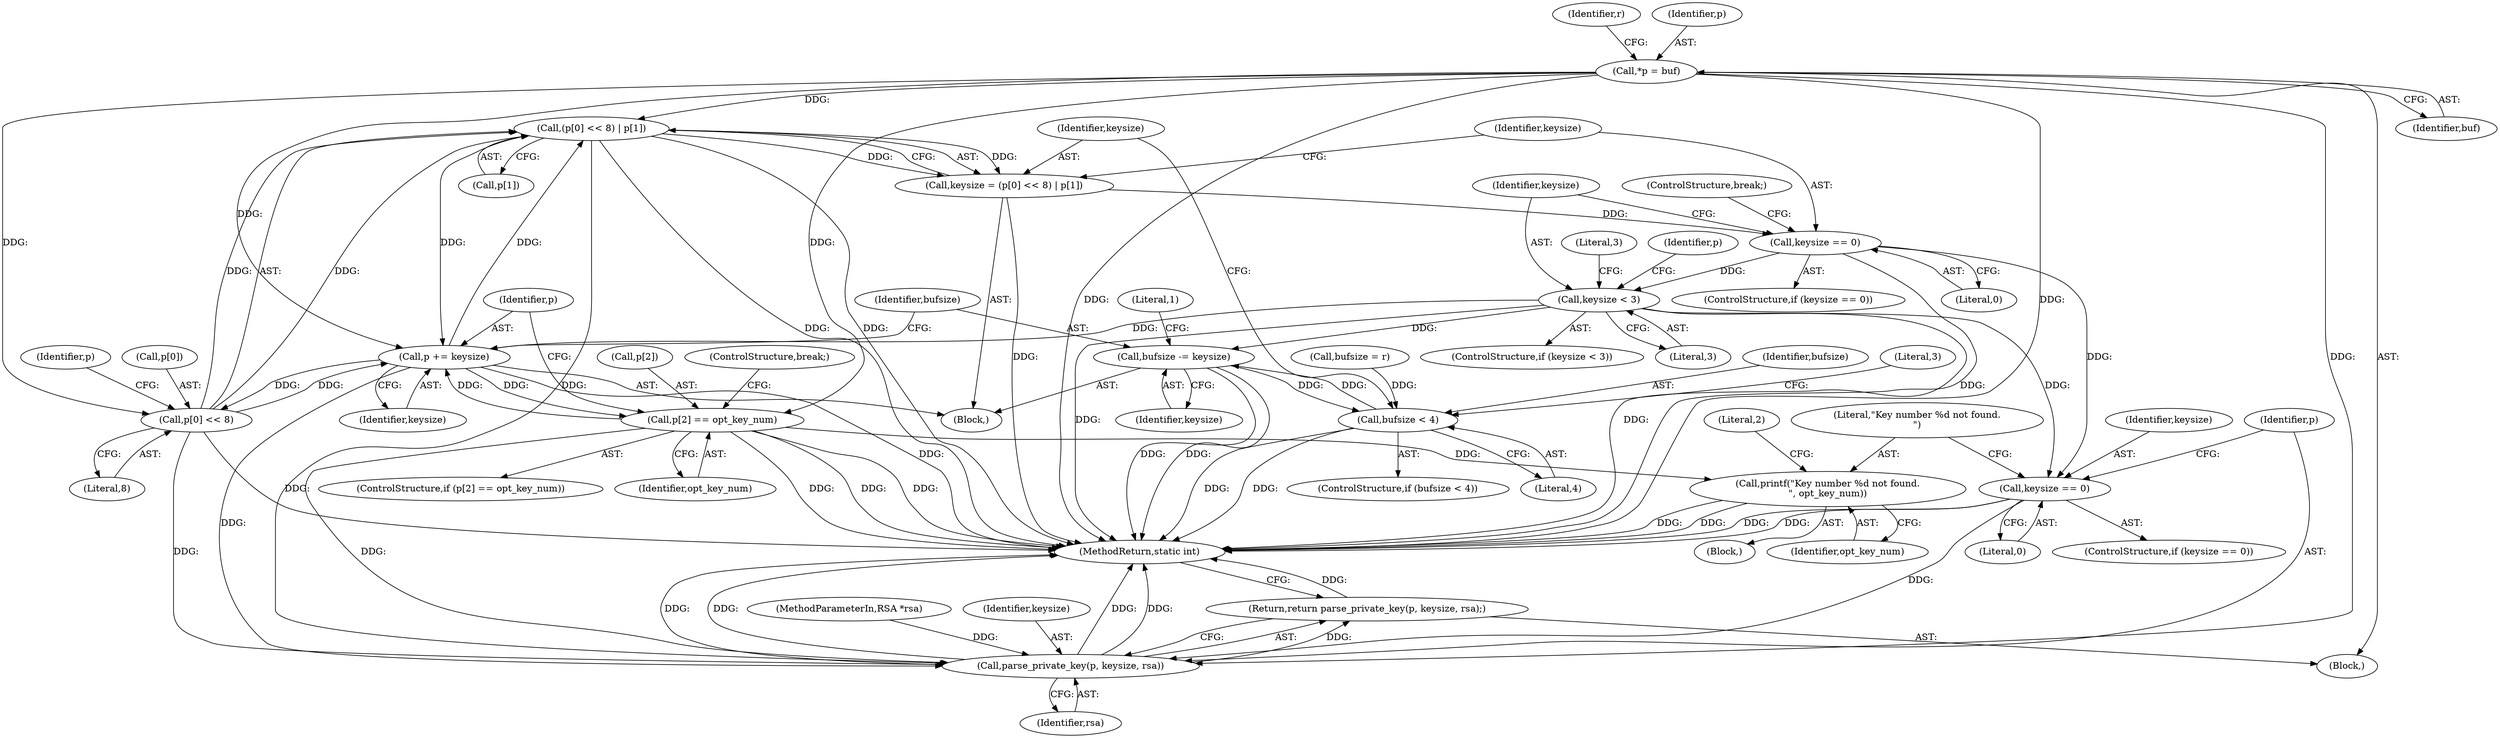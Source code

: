 digraph "0_OpenSC_360e95d45ac4123255a4c796db96337f332160ad#diff-d643a0fa169471dbf2912f4866dc49c5_8@array" {
"1000200" [label="(Call,(p[0] << 8) | p[1])"];
"1000201" [label="(Call,p[0] << 8)"];
"1000227" [label="(Call,p += keysize)"];
"1000215" [label="(Call,keysize < 3)"];
"1000210" [label="(Call,keysize == 0)"];
"1000198" [label="(Call,keysize = (p[0] << 8) | p[1])"];
"1000200" [label="(Call,(p[0] << 8) | p[1])"];
"1000109" [label="(Call,*p = buf)"];
"1000221" [label="(Call,p[2] == opt_key_num)"];
"1000245" [label="(Call,parse_private_key(p, keysize, rsa))"];
"1000244" [label="(Return,return parse_private_key(p, keysize, rsa);)"];
"1000239" [label="(Call,printf(\"Key number %d not found.\n\", opt_key_num))"];
"1000230" [label="(Call,bufsize -= keysize)"];
"1000193" [label="(Call,bufsize < 4)"];
"1000235" [label="(Call,keysize == 0)"];
"1000214" [label="(ControlStructure,if (keysize < 3))"];
"1000233" [label="(Literal,1)"];
"1000213" [label="(ControlStructure,break;)"];
"1000111" [label="(Identifier,buf)"];
"1000217" [label="(Literal,3)"];
"1000200" [label="(Call,(p[0] << 8) | p[1])"];
"1000212" [label="(Literal,0)"];
"1000237" [label="(Literal,0)"];
"1000243" [label="(Literal,2)"];
"1000245" [label="(Call,parse_private_key(p, keysize, rsa))"];
"1000222" [label="(Call,p[2])"];
"1000234" [label="(ControlStructure,if (keysize == 0))"];
"1000191" [label="(Block,)"];
"1000221" [label="(Call,p[2] == opt_key_num)"];
"1000206" [label="(Call,p[1])"];
"1000220" [label="(ControlStructure,if (p[2] == opt_key_num))"];
"1000211" [label="(Identifier,keysize)"];
"1000231" [label="(Identifier,bufsize)"];
"1000238" [label="(Block,)"];
"1000248" [label="(Identifier,rsa)"];
"1000199" [label="(Identifier,keysize)"];
"1000194" [label="(Identifier,bufsize)"];
"1000205" [label="(Literal,8)"];
"1000210" [label="(Call,keysize == 0)"];
"1000198" [label="(Call,keysize = (p[0] << 8) | p[1])"];
"1000241" [label="(Identifier,opt_key_num)"];
"1000197" [label="(Literal,3)"];
"1000249" [label="(MethodReturn,static int)"];
"1000115" [label="(Identifier,r)"];
"1000225" [label="(Identifier,opt_key_num)"];
"1000240" [label="(Literal,\"Key number %d not found.\n\")"];
"1000202" [label="(Call,p[0])"];
"1000195" [label="(Literal,4)"];
"1000109" [label="(Call,*p = buf)"];
"1000187" [label="(Call,bufsize = r)"];
"1000246" [label="(Identifier,p)"];
"1000235" [label="(Call,keysize == 0)"];
"1000192" [label="(ControlStructure,if (bufsize < 4))"];
"1000102" [label="(Block,)"];
"1000193" [label="(Call,bufsize < 4)"];
"1000232" [label="(Identifier,keysize)"];
"1000110" [label="(Identifier,p)"];
"1000230" [label="(Call,bufsize -= keysize)"];
"1000207" [label="(Identifier,p)"];
"1000219" [label="(Literal,3)"];
"1000226" [label="(ControlStructure,break;)"];
"1000201" [label="(Call,p[0] << 8)"];
"1000228" [label="(Identifier,p)"];
"1000101" [label="(MethodParameterIn,RSA *rsa)"];
"1000244" [label="(Return,return parse_private_key(p, keysize, rsa);)"];
"1000216" [label="(Identifier,keysize)"];
"1000209" [label="(ControlStructure,if (keysize == 0))"];
"1000223" [label="(Identifier,p)"];
"1000215" [label="(Call,keysize < 3)"];
"1000247" [label="(Identifier,keysize)"];
"1000236" [label="(Identifier,keysize)"];
"1000227" [label="(Call,p += keysize)"];
"1000239" [label="(Call,printf(\"Key number %d not found.\n\", opt_key_num))"];
"1000229" [label="(Identifier,keysize)"];
"1000200" -> "1000198"  [label="AST: "];
"1000200" -> "1000206"  [label="CFG: "];
"1000201" -> "1000200"  [label="AST: "];
"1000206" -> "1000200"  [label="AST: "];
"1000198" -> "1000200"  [label="CFG: "];
"1000200" -> "1000249"  [label="DDG: "];
"1000200" -> "1000249"  [label="DDG: "];
"1000200" -> "1000198"  [label="DDG: "];
"1000200" -> "1000198"  [label="DDG: "];
"1000201" -> "1000200"  [label="DDG: "];
"1000201" -> "1000200"  [label="DDG: "];
"1000227" -> "1000200"  [label="DDG: "];
"1000109" -> "1000200"  [label="DDG: "];
"1000200" -> "1000227"  [label="DDG: "];
"1000200" -> "1000245"  [label="DDG: "];
"1000201" -> "1000205"  [label="CFG: "];
"1000202" -> "1000201"  [label="AST: "];
"1000205" -> "1000201"  [label="AST: "];
"1000207" -> "1000201"  [label="CFG: "];
"1000201" -> "1000249"  [label="DDG: "];
"1000227" -> "1000201"  [label="DDG: "];
"1000109" -> "1000201"  [label="DDG: "];
"1000201" -> "1000227"  [label="DDG: "];
"1000201" -> "1000245"  [label="DDG: "];
"1000227" -> "1000191"  [label="AST: "];
"1000227" -> "1000229"  [label="CFG: "];
"1000228" -> "1000227"  [label="AST: "];
"1000229" -> "1000227"  [label="AST: "];
"1000231" -> "1000227"  [label="CFG: "];
"1000227" -> "1000249"  [label="DDG: "];
"1000227" -> "1000221"  [label="DDG: "];
"1000215" -> "1000227"  [label="DDG: "];
"1000221" -> "1000227"  [label="DDG: "];
"1000109" -> "1000227"  [label="DDG: "];
"1000227" -> "1000245"  [label="DDG: "];
"1000215" -> "1000214"  [label="AST: "];
"1000215" -> "1000217"  [label="CFG: "];
"1000216" -> "1000215"  [label="AST: "];
"1000217" -> "1000215"  [label="AST: "];
"1000219" -> "1000215"  [label="CFG: "];
"1000223" -> "1000215"  [label="CFG: "];
"1000215" -> "1000249"  [label="DDG: "];
"1000215" -> "1000249"  [label="DDG: "];
"1000210" -> "1000215"  [label="DDG: "];
"1000215" -> "1000230"  [label="DDG: "];
"1000215" -> "1000235"  [label="DDG: "];
"1000210" -> "1000209"  [label="AST: "];
"1000210" -> "1000212"  [label="CFG: "];
"1000211" -> "1000210"  [label="AST: "];
"1000212" -> "1000210"  [label="AST: "];
"1000213" -> "1000210"  [label="CFG: "];
"1000216" -> "1000210"  [label="CFG: "];
"1000210" -> "1000249"  [label="DDG: "];
"1000198" -> "1000210"  [label="DDG: "];
"1000210" -> "1000235"  [label="DDG: "];
"1000198" -> "1000191"  [label="AST: "];
"1000199" -> "1000198"  [label="AST: "];
"1000211" -> "1000198"  [label="CFG: "];
"1000198" -> "1000249"  [label="DDG: "];
"1000109" -> "1000102"  [label="AST: "];
"1000109" -> "1000111"  [label="CFG: "];
"1000110" -> "1000109"  [label="AST: "];
"1000111" -> "1000109"  [label="AST: "];
"1000115" -> "1000109"  [label="CFG: "];
"1000109" -> "1000249"  [label="DDG: "];
"1000109" -> "1000249"  [label="DDG: "];
"1000109" -> "1000221"  [label="DDG: "];
"1000109" -> "1000245"  [label="DDG: "];
"1000221" -> "1000220"  [label="AST: "];
"1000221" -> "1000225"  [label="CFG: "];
"1000222" -> "1000221"  [label="AST: "];
"1000225" -> "1000221"  [label="AST: "];
"1000226" -> "1000221"  [label="CFG: "];
"1000228" -> "1000221"  [label="CFG: "];
"1000221" -> "1000249"  [label="DDG: "];
"1000221" -> "1000249"  [label="DDG: "];
"1000221" -> "1000249"  [label="DDG: "];
"1000221" -> "1000239"  [label="DDG: "];
"1000221" -> "1000245"  [label="DDG: "];
"1000245" -> "1000244"  [label="AST: "];
"1000245" -> "1000248"  [label="CFG: "];
"1000246" -> "1000245"  [label="AST: "];
"1000247" -> "1000245"  [label="AST: "];
"1000248" -> "1000245"  [label="AST: "];
"1000244" -> "1000245"  [label="CFG: "];
"1000245" -> "1000249"  [label="DDG: "];
"1000245" -> "1000249"  [label="DDG: "];
"1000245" -> "1000249"  [label="DDG: "];
"1000245" -> "1000249"  [label="DDG: "];
"1000245" -> "1000244"  [label="DDG: "];
"1000235" -> "1000245"  [label="DDG: "];
"1000101" -> "1000245"  [label="DDG: "];
"1000244" -> "1000102"  [label="AST: "];
"1000249" -> "1000244"  [label="CFG: "];
"1000244" -> "1000249"  [label="DDG: "];
"1000239" -> "1000238"  [label="AST: "];
"1000239" -> "1000241"  [label="CFG: "];
"1000240" -> "1000239"  [label="AST: "];
"1000241" -> "1000239"  [label="AST: "];
"1000243" -> "1000239"  [label="CFG: "];
"1000239" -> "1000249"  [label="DDG: "];
"1000239" -> "1000249"  [label="DDG: "];
"1000230" -> "1000191"  [label="AST: "];
"1000230" -> "1000232"  [label="CFG: "];
"1000231" -> "1000230"  [label="AST: "];
"1000232" -> "1000230"  [label="AST: "];
"1000233" -> "1000230"  [label="CFG: "];
"1000230" -> "1000249"  [label="DDG: "];
"1000230" -> "1000249"  [label="DDG: "];
"1000230" -> "1000193"  [label="DDG: "];
"1000193" -> "1000230"  [label="DDG: "];
"1000193" -> "1000192"  [label="AST: "];
"1000193" -> "1000195"  [label="CFG: "];
"1000194" -> "1000193"  [label="AST: "];
"1000195" -> "1000193"  [label="AST: "];
"1000197" -> "1000193"  [label="CFG: "];
"1000199" -> "1000193"  [label="CFG: "];
"1000193" -> "1000249"  [label="DDG: "];
"1000193" -> "1000249"  [label="DDG: "];
"1000187" -> "1000193"  [label="DDG: "];
"1000235" -> "1000234"  [label="AST: "];
"1000235" -> "1000237"  [label="CFG: "];
"1000236" -> "1000235"  [label="AST: "];
"1000237" -> "1000235"  [label="AST: "];
"1000240" -> "1000235"  [label="CFG: "];
"1000246" -> "1000235"  [label="CFG: "];
"1000235" -> "1000249"  [label="DDG: "];
"1000235" -> "1000249"  [label="DDG: "];
}
